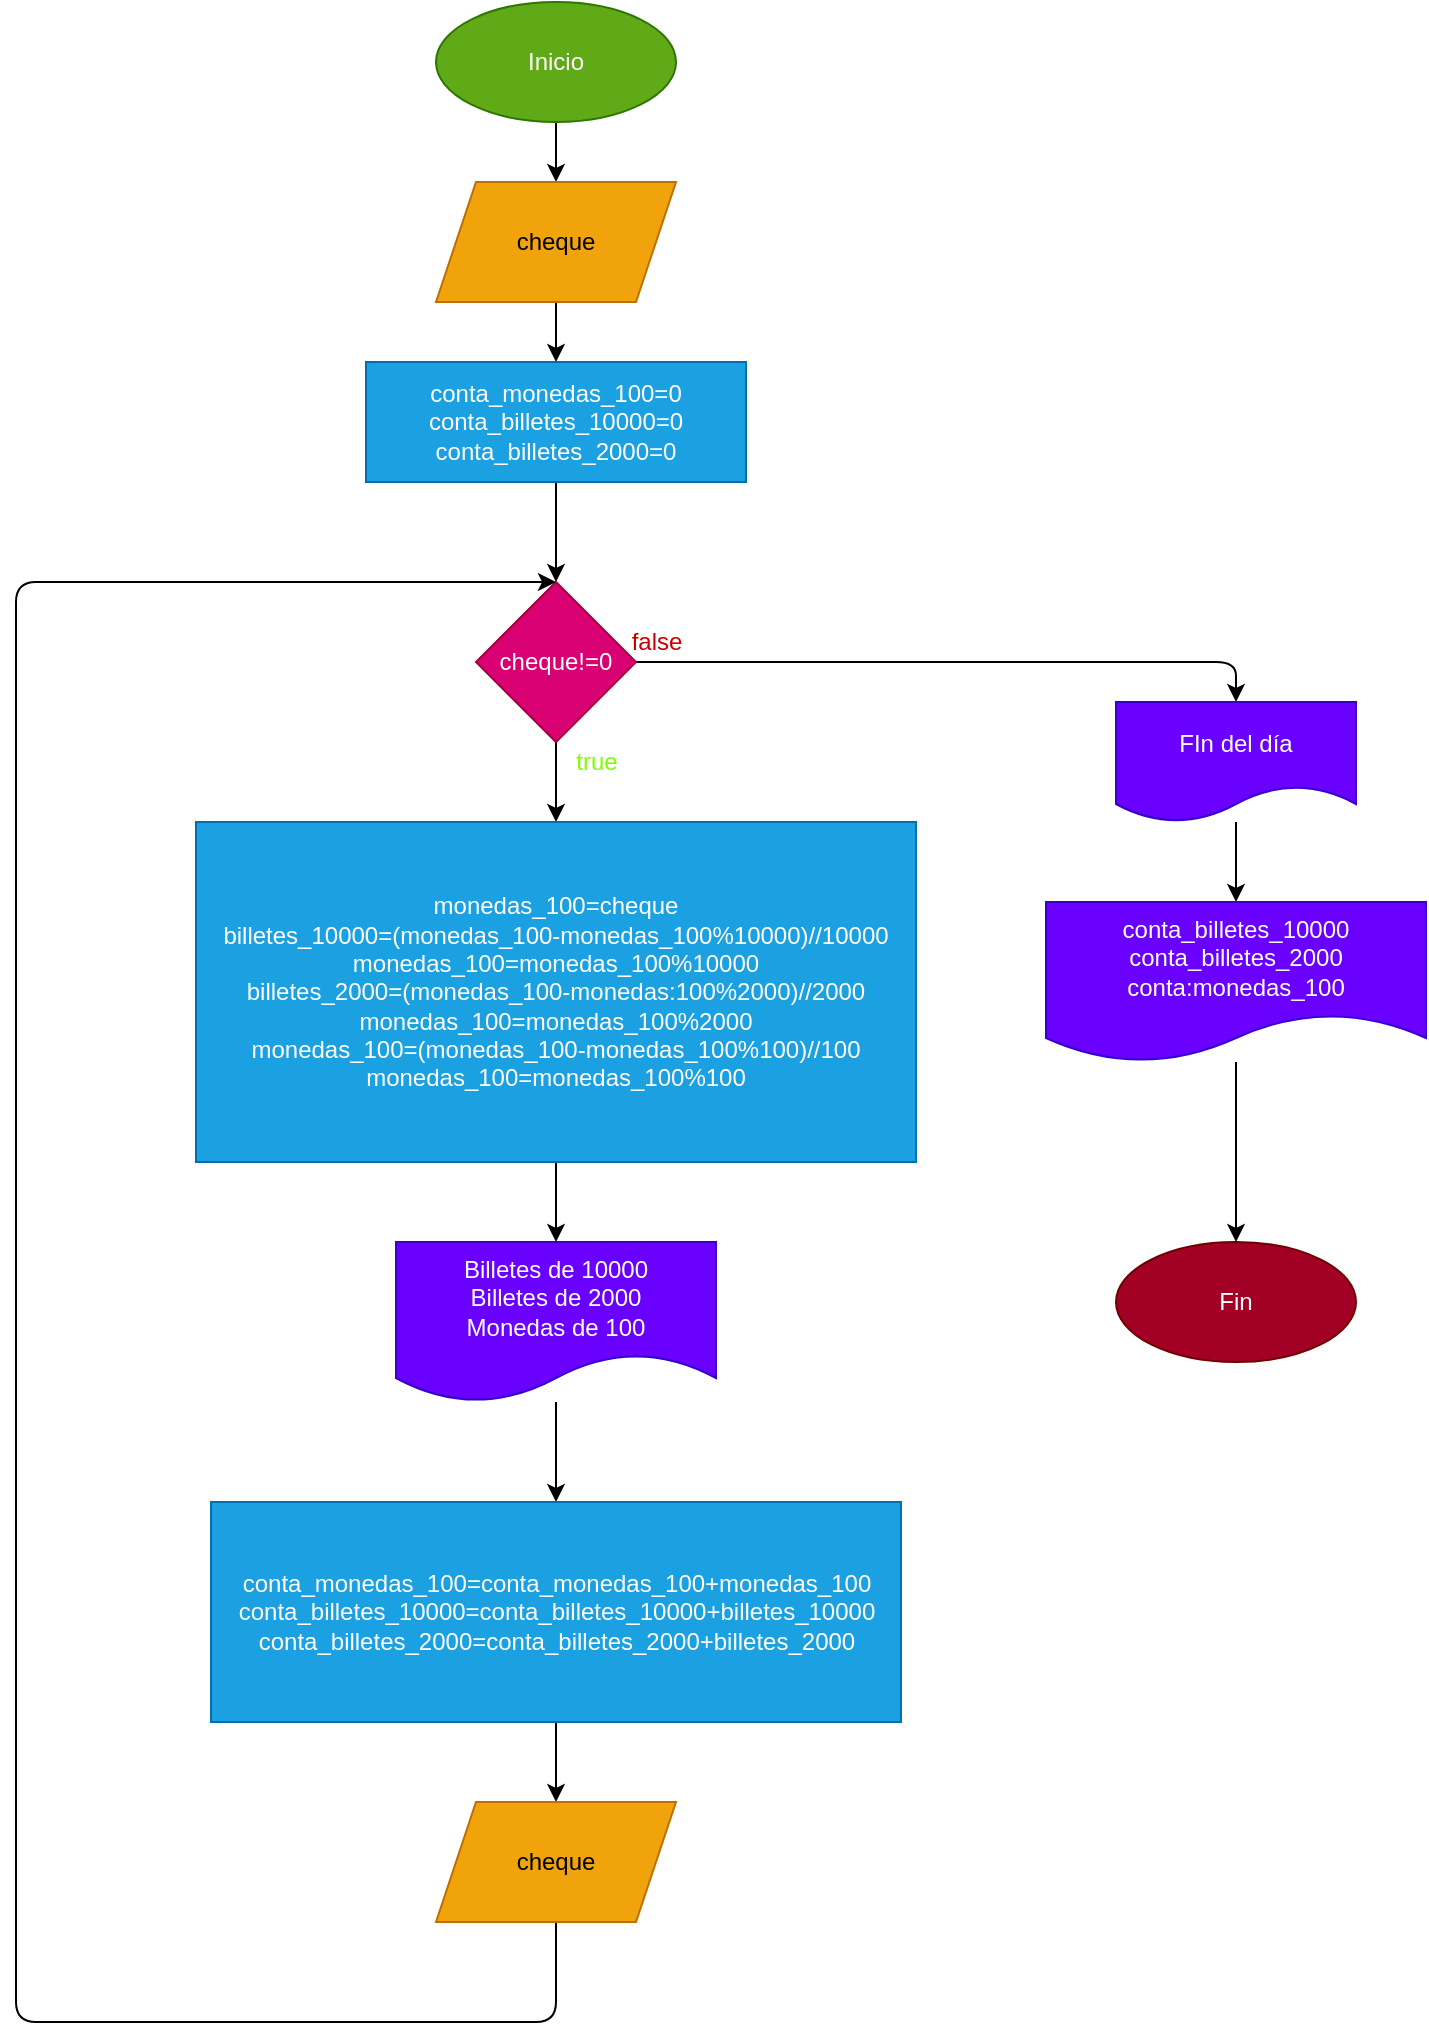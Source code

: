 <mxfile>
    <diagram id="yTWZ7s3k7YBlG-MVsnNR" name="Página-1">
        <mxGraphModel dx="731" dy="481" grid="1" gridSize="10" guides="1" tooltips="1" connect="1" arrows="1" fold="1" page="1" pageScale="1" pageWidth="827" pageHeight="1169" math="0" shadow="0">
            <root>
                <mxCell id="0"/>
                <mxCell id="1" parent="0"/>
                <mxCell id="6" value="" style="edgeStyle=none;html=1;" edge="1" parent="1" source="2" target="5">
                    <mxGeometry relative="1" as="geometry"/>
                </mxCell>
                <mxCell id="2" value="Inicio" style="ellipse;whiteSpace=wrap;html=1;fillColor=#60a917;fontColor=#ffffff;strokeColor=#2D7600;" vertex="1" parent="1">
                    <mxGeometry x="290" y="30" width="120" height="60" as="geometry"/>
                </mxCell>
                <mxCell id="8" value="" style="edgeStyle=none;html=1;" edge="1" parent="1" source="5" target="7">
                    <mxGeometry relative="1" as="geometry"/>
                </mxCell>
                <mxCell id="5" value="cheque" style="shape=parallelogram;perimeter=parallelogramPerimeter;whiteSpace=wrap;html=1;fixedSize=1;fillColor=#f0a30a;strokeColor=#BD7000;fontColor=#000000;" vertex="1" parent="1">
                    <mxGeometry x="290" y="120" width="120" height="60" as="geometry"/>
                </mxCell>
                <mxCell id="10" value="" style="edgeStyle=none;html=1;" edge="1" parent="1" source="7" target="9">
                    <mxGeometry relative="1" as="geometry"/>
                </mxCell>
                <mxCell id="7" value="conta_monedas_100=0&lt;br&gt;conta_billetes_10000=0&lt;br&gt;conta_billetes_2000=0" style="whiteSpace=wrap;html=1;fillColor=#1ba1e2;strokeColor=#006EAF;fontColor=#ffffff;" vertex="1" parent="1">
                    <mxGeometry x="255" y="210" width="190" height="60" as="geometry"/>
                </mxCell>
                <mxCell id="12" value="" style="edgeStyle=none;html=1;" edge="1" parent="1" source="9" target="11">
                    <mxGeometry relative="1" as="geometry"/>
                </mxCell>
                <mxCell id="22" style="edgeStyle=none;html=1;" edge="1" parent="1" source="9" target="21">
                    <mxGeometry relative="1" as="geometry">
                        <Array as="points">
                            <mxPoint x="690" y="360"/>
                        </Array>
                    </mxGeometry>
                </mxCell>
                <mxCell id="9" value="cheque!=0" style="rhombus;whiteSpace=wrap;html=1;fillColor=#d80073;strokeColor=#A50040;fontColor=#ffffff;" vertex="1" parent="1">
                    <mxGeometry x="310" y="320" width="80" height="80" as="geometry"/>
                </mxCell>
                <mxCell id="14" value="" style="edgeStyle=none;html=1;" edge="1" parent="1" source="11" target="13">
                    <mxGeometry relative="1" as="geometry"/>
                </mxCell>
                <mxCell id="11" value="monedas_100=cheque&lt;br&gt;billetes_10000=(monedas_100-monedas_100%10000)//10000&lt;br&gt;monedas_100=monedas_100%10000&lt;br&gt;billetes_2000=(monedas_100-monedas:100%2000)//2000&lt;br&gt;monedas_100=monedas_100%2000&lt;br&gt;monedas_100=(monedas_100-monedas_100%100)//100&lt;br&gt;monedas_100=monedas_100%100&lt;br&gt;" style="whiteSpace=wrap;html=1;fillColor=#1ba1e2;strokeColor=#006EAF;fontColor=#ffffff;" vertex="1" parent="1">
                    <mxGeometry x="170" y="440" width="360" height="170" as="geometry"/>
                </mxCell>
                <mxCell id="16" value="" style="edgeStyle=none;html=1;" edge="1" parent="1" source="13" target="15">
                    <mxGeometry relative="1" as="geometry"/>
                </mxCell>
                <mxCell id="13" value="Billetes de 10000&lt;br&gt;Billetes de 2000&lt;br&gt;Monedas de 100" style="shape=document;whiteSpace=wrap;html=1;boundedLbl=1;fillColor=#6a00ff;strokeColor=#3700CC;fontColor=#ffffff;" vertex="1" parent="1">
                    <mxGeometry x="270" y="650" width="160" height="80" as="geometry"/>
                </mxCell>
                <mxCell id="18" style="edgeStyle=none;html=1;" edge="1" parent="1" source="15" target="17">
                    <mxGeometry relative="1" as="geometry"/>
                </mxCell>
                <mxCell id="15" value="conta_monedas_100=conta_monedas_100+monedas_100&lt;br&gt;conta_billetes_10000=conta_billetes_10000+billetes_10000&lt;br&gt;conta_billetes_2000=conta_billetes_2000+billetes_2000" style="whiteSpace=wrap;html=1;fillColor=#1ba1e2;strokeColor=#006EAF;fontColor=#ffffff;" vertex="1" parent="1">
                    <mxGeometry x="177.5" y="780" width="345" height="110" as="geometry"/>
                </mxCell>
                <mxCell id="20" style="edgeStyle=none;html=1;exitX=0.5;exitY=1;exitDx=0;exitDy=0;entryX=0.5;entryY=0;entryDx=0;entryDy=0;" edge="1" parent="1" source="17" target="9">
                    <mxGeometry relative="1" as="geometry">
                        <Array as="points">
                            <mxPoint x="350" y="1040"/>
                            <mxPoint x="80" y="1040"/>
                            <mxPoint x="80" y="560"/>
                            <mxPoint x="80" y="320"/>
                        </Array>
                    </mxGeometry>
                </mxCell>
                <mxCell id="17" value="cheque" style="shape=parallelogram;perimeter=parallelogramPerimeter;whiteSpace=wrap;html=1;fixedSize=1;fillColor=#f0a30a;strokeColor=#BD7000;fontColor=#000000;" vertex="1" parent="1">
                    <mxGeometry x="290" y="930" width="120" height="60" as="geometry"/>
                </mxCell>
                <mxCell id="24" style="edgeStyle=none;html=1;" edge="1" parent="1" source="21" target="23">
                    <mxGeometry relative="1" as="geometry"/>
                </mxCell>
                <mxCell id="21" value="FIn del día" style="shape=document;whiteSpace=wrap;html=1;boundedLbl=1;fillColor=#6a00ff;strokeColor=#3700CC;fontColor=#ffffff;" vertex="1" parent="1">
                    <mxGeometry x="630" y="380" width="120" height="60" as="geometry"/>
                </mxCell>
                <mxCell id="26" value="" style="edgeStyle=none;html=1;" edge="1" parent="1" source="23" target="25">
                    <mxGeometry relative="1" as="geometry"/>
                </mxCell>
                <mxCell id="23" value="conta_billetes_10000&lt;br&gt;conta_billetes_2000&lt;br&gt;conta:monedas_100" style="shape=document;whiteSpace=wrap;html=1;boundedLbl=1;fillColor=#6a00ff;strokeColor=#3700CC;fontColor=#ffffff;" vertex="1" parent="1">
                    <mxGeometry x="595" y="480" width="190" height="80" as="geometry"/>
                </mxCell>
                <mxCell id="25" value="Fin" style="ellipse;whiteSpace=wrap;html=1;fillColor=#a20025;strokeColor=#6F0000;fontColor=#ffffff;" vertex="1" parent="1">
                    <mxGeometry x="630" y="650" width="120" height="60" as="geometry"/>
                </mxCell>
                <mxCell id="27" value="false" style="text;html=1;align=center;verticalAlign=middle;resizable=0;points=[];autosize=1;strokeColor=none;fillColor=none;fontColor=#CC0000;" vertex="1" parent="1">
                    <mxGeometry x="380" y="340" width="40" height="20" as="geometry"/>
                </mxCell>
                <mxCell id="28" value="true" style="text;html=1;align=center;verticalAlign=middle;resizable=0;points=[];autosize=1;strokeColor=none;fillColor=none;fontColor=#80FF00;" vertex="1" parent="1">
                    <mxGeometry x="350" y="400" width="40" height="20" as="geometry"/>
                </mxCell>
            </root>
        </mxGraphModel>
    </diagram>
</mxfile>